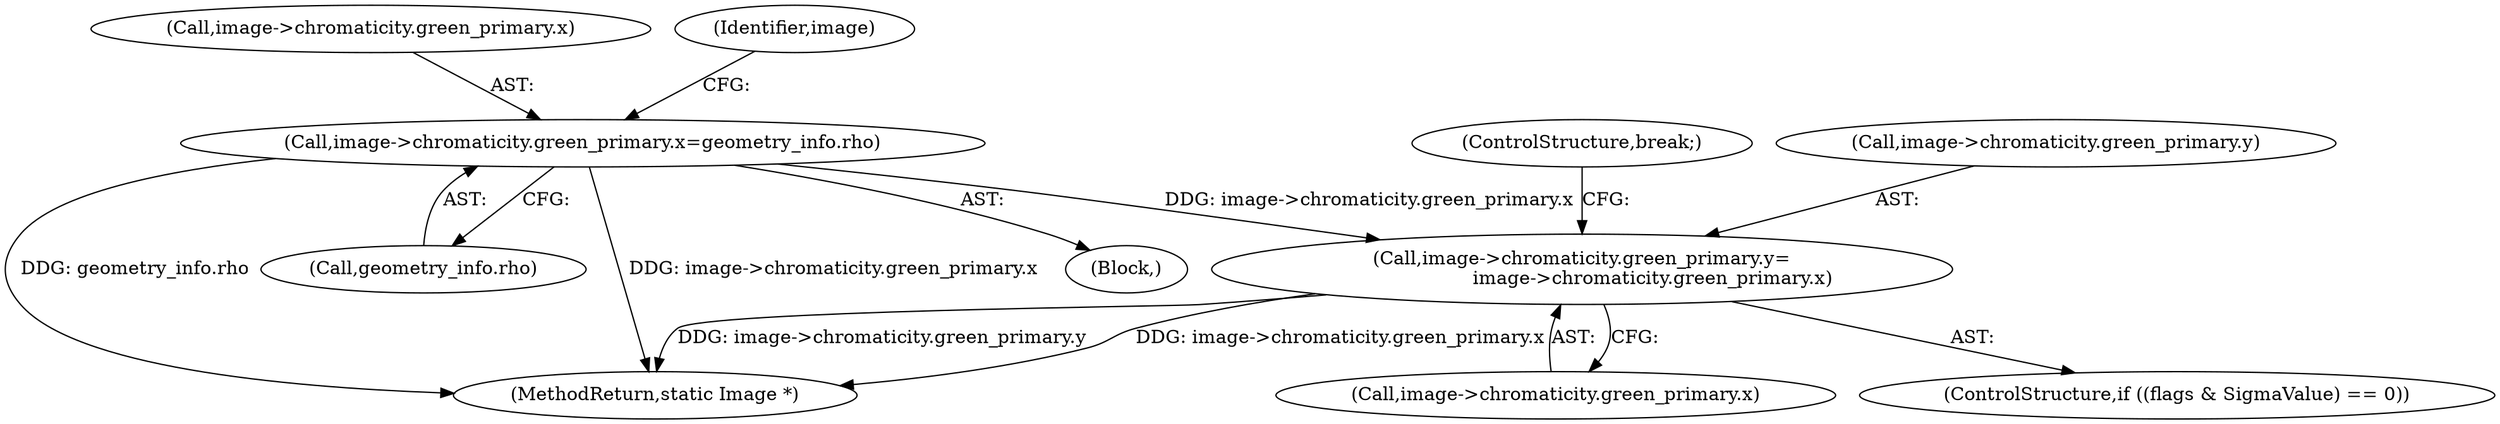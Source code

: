 digraph "0_ImageMagick_4493d9ca1124564da17f9b628ef9d0f1a6be9738@pointer" {
"1001035" [label="(Call,image->chromaticity.green_primary.y=\n                        image->chromaticity.green_primary.x)"];
"1001007" [label="(Call,image->chromaticity.green_primary.x=geometry_info.rho)"];
"1001029" [label="(ControlStructure,if ((flags & SigmaValue) == 0))"];
"1001008" [label="(Call,image->chromaticity.green_primary.x)"];
"1001000" [label="(Block,)"];
"1001043" [label="(Call,image->chromaticity.green_primary.x)"];
"1001050" [label="(ControlStructure,break;)"];
"1001036" [label="(Call,image->chromaticity.green_primary.y)"];
"1001007" [label="(Call,image->chromaticity.green_primary.x=geometry_info.rho)"];
"1001015" [label="(Call,geometry_info.rho)"];
"1002474" [label="(MethodReturn,static Image *)"];
"1001022" [label="(Identifier,image)"];
"1001035" [label="(Call,image->chromaticity.green_primary.y=\n                        image->chromaticity.green_primary.x)"];
"1001035" -> "1001029"  [label="AST: "];
"1001035" -> "1001043"  [label="CFG: "];
"1001036" -> "1001035"  [label="AST: "];
"1001043" -> "1001035"  [label="AST: "];
"1001050" -> "1001035"  [label="CFG: "];
"1001035" -> "1002474"  [label="DDG: image->chromaticity.green_primary.y"];
"1001035" -> "1002474"  [label="DDG: image->chromaticity.green_primary.x"];
"1001007" -> "1001035"  [label="DDG: image->chromaticity.green_primary.x"];
"1001007" -> "1001000"  [label="AST: "];
"1001007" -> "1001015"  [label="CFG: "];
"1001008" -> "1001007"  [label="AST: "];
"1001015" -> "1001007"  [label="AST: "];
"1001022" -> "1001007"  [label="CFG: "];
"1001007" -> "1002474"  [label="DDG: geometry_info.rho"];
"1001007" -> "1002474"  [label="DDG: image->chromaticity.green_primary.x"];
}
